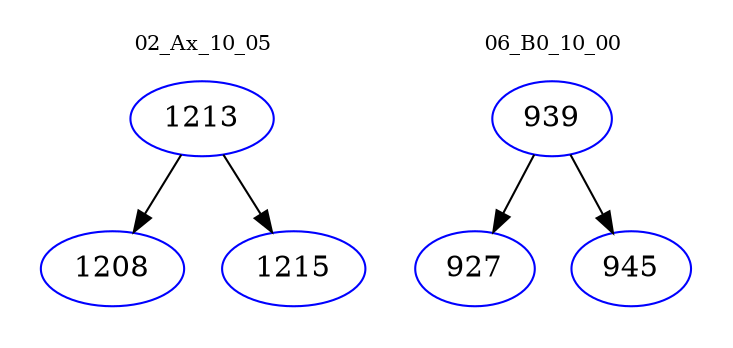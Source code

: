 digraph{
subgraph cluster_0 {
color = white
label = "02_Ax_10_05";
fontsize=10;
T0_1213 [label="1213", color="blue"]
T0_1213 -> T0_1208 [color="black"]
T0_1208 [label="1208", color="blue"]
T0_1213 -> T0_1215 [color="black"]
T0_1215 [label="1215", color="blue"]
}
subgraph cluster_1 {
color = white
label = "06_B0_10_00";
fontsize=10;
T1_939 [label="939", color="blue"]
T1_939 -> T1_927 [color="black"]
T1_927 [label="927", color="blue"]
T1_939 -> T1_945 [color="black"]
T1_945 [label="945", color="blue"]
}
}
